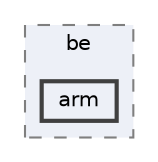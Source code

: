 digraph "ir/be/arm"
{
 // LATEX_PDF_SIZE
  bgcolor="transparent";
  edge [fontname=Helvetica,fontsize=10,labelfontname=Helvetica,labelfontsize=10];
  node [fontname=Helvetica,fontsize=10,shape=box,height=0.2,width=0.4];
  compound=true
  subgraph clusterdir_a6ab1ad882dac59513ff593cd32f4090 {
    graph [ bgcolor="#edf0f7", pencolor="grey50", label="be", fontname=Helvetica,fontsize=10 style="filled,dashed", URL="dir_a6ab1ad882dac59513ff593cd32f4090.html",tooltip=""]
  dir_3b65d0f10423319b4da2f57e5fdc178f [label="arm", fillcolor="#edf0f7", color="grey25", style="filled,bold", URL="dir_3b65d0f10423319b4da2f57e5fdc178f.html",tooltip=""];
  }
}
